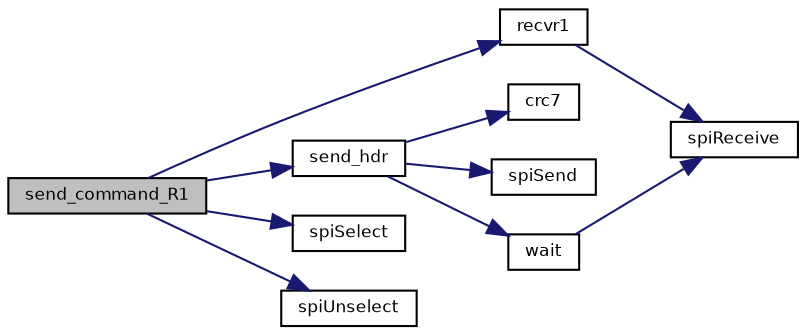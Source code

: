 digraph "send_command_R1"
{
  bgcolor="transparent";
  edge [fontname="Helvetica",fontsize="8",labelfontname="Helvetica",labelfontsize="8"];
  node [fontname="Helvetica",fontsize="8",shape=record];
  rankdir="LR";
  Node13 [label="send_command_R1",height=0.2,width=0.4,color="black", fillcolor="grey75", style="filled", fontcolor="black"];
  Node13 -> Node14 [color="midnightblue",fontsize="8",style="solid",fontname="Helvetica"];
  Node14 [label="recvr1",height=0.2,width=0.4,color="black",URL="$group___m_m_c___s_p_i.html#ga3862a084e567aa0e36d86038f504b7b5",tooltip="Receives a single byte response. "];
  Node14 -> Node15 [color="midnightblue",fontsize="8",style="solid",fontname="Helvetica"];
  Node15 [label="spiReceive",height=0.2,width=0.4,color="black",URL="$group___s_p_i.html#gadd99ad823b391dde114f04dedafe5e80",tooltip="Receives data from the SPI bus. "];
  Node13 -> Node16 [color="midnightblue",fontsize="8",style="solid",fontname="Helvetica"];
  Node16 [label="send_hdr",height=0.2,width=0.4,color="black",URL="$group___m_m_c___s_p_i.html#ga9e3bc1849600a89d28eac5aaa8e5ea14",tooltip="Sends a command header. "];
  Node16 -> Node17 [color="midnightblue",fontsize="8",style="solid",fontname="Helvetica"];
  Node17 [label="crc7",height=0.2,width=0.4,color="black",URL="$group___m_m_c___s_p_i.html#gac82b7e209601c890c0d1587cefaf0813",tooltip="Calculate the MMC standard CRC-7 based on a lookup table. "];
  Node16 -> Node18 [color="midnightblue",fontsize="8",style="solid",fontname="Helvetica"];
  Node18 [label="spiSend",height=0.2,width=0.4,color="black",URL="$group___s_p_i.html#ga382cfbdffd2df57cf3843d45164e8bfc",tooltip="Sends data over the SPI bus. "];
  Node16 -> Node19 [color="midnightblue",fontsize="8",style="solid",fontname="Helvetica"];
  Node19 [label="wait",height=0.2,width=0.4,color="black",URL="$group___m_m_c___s_p_i.html#ga2047c3d4f7ce72dcb6c4942f57e92600",tooltip="Waits an idle condition. "];
  Node19 -> Node15 [color="midnightblue",fontsize="8",style="solid",fontname="Helvetica"];
  Node13 -> Node20 [color="midnightblue",fontsize="8",style="solid",fontname="Helvetica"];
  Node20 [label="spiSelect",height=0.2,width=0.4,color="black",URL="$group___s_p_i.html#ga00809152c869db80192aa3e04266a99a",tooltip="Asserts the slave select signal and prepares for transfers. "];
  Node13 -> Node21 [color="midnightblue",fontsize="8",style="solid",fontname="Helvetica"];
  Node21 [label="spiUnselect",height=0.2,width=0.4,color="black",URL="$group___s_p_i.html#gae291c012872da9c89dec23581f701b5f",tooltip="Deasserts the slave select signal. "];
}
